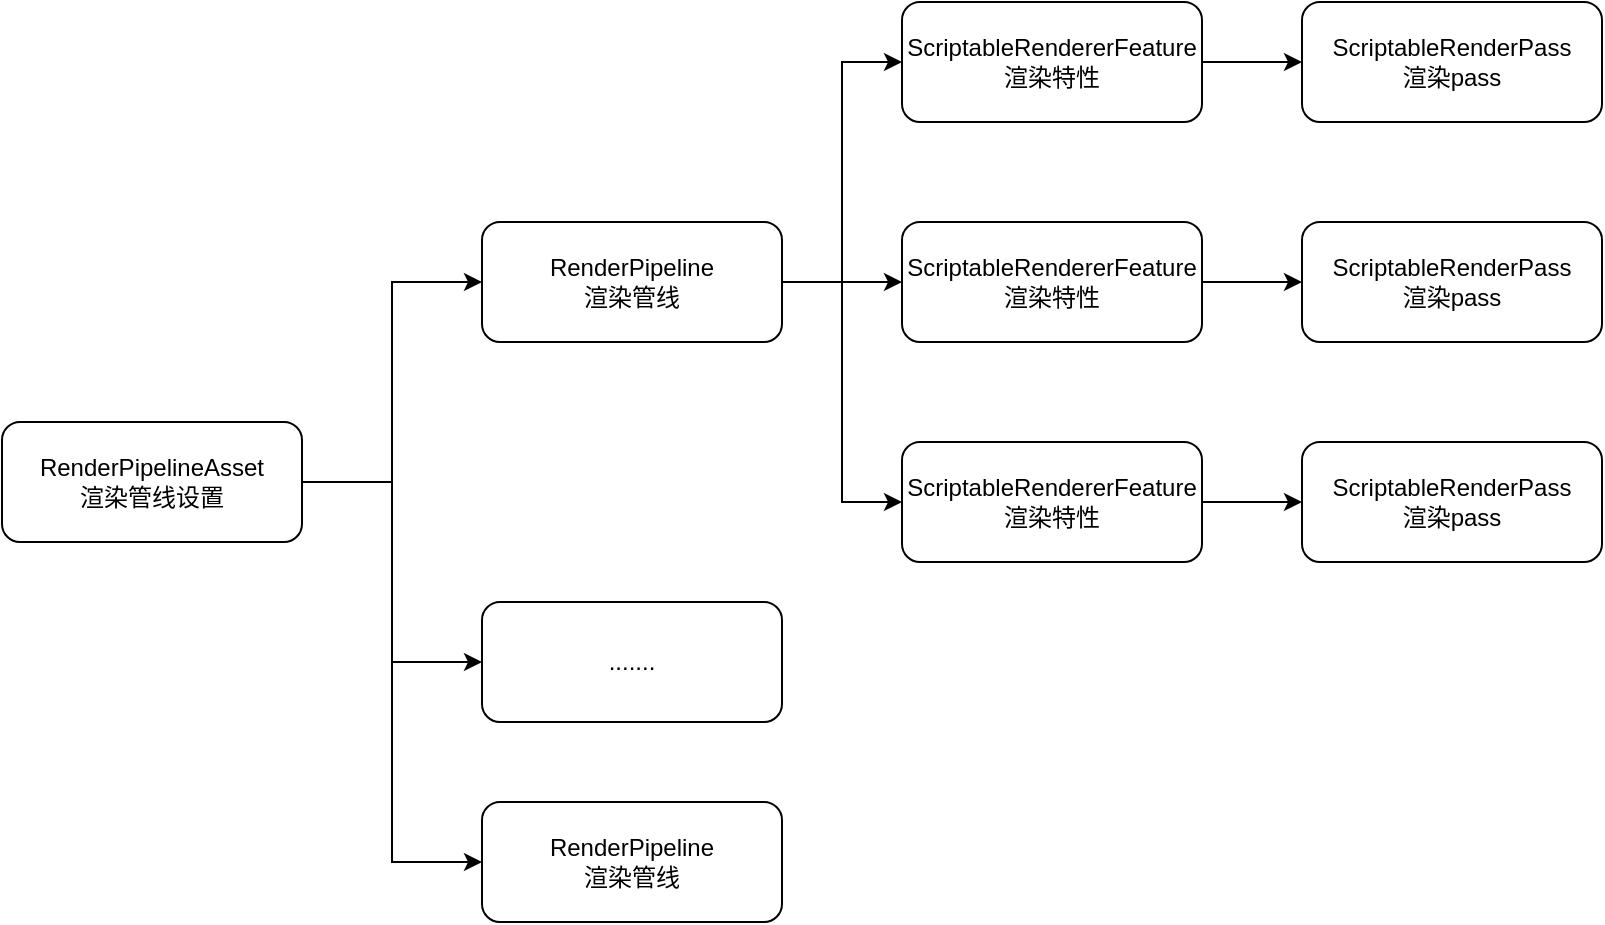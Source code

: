 <mxfile version="13.0.3" type="device"><diagram id="SGyZz1Ks1IA78aZ6AqLa" name="Page-1"><mxGraphModel dx="1124" dy="686" grid="1" gridSize="10" guides="1" tooltips="1" connect="1" arrows="1" fold="1" page="1" pageScale="1" pageWidth="827" pageHeight="1169" math="0" shadow="0"><root><mxCell id="0"/><mxCell id="1" parent="0"/><mxCell id="lUanvAjZ7VzjlBzjEr3x-6" style="edgeStyle=orthogonalEdgeStyle;rounded=0;orthogonalLoop=1;jettySize=auto;html=1;entryX=0;entryY=0.5;entryDx=0;entryDy=0;" edge="1" parent="1" source="lUanvAjZ7VzjlBzjEr3x-1" target="lUanvAjZ7VzjlBzjEr3x-2"><mxGeometry relative="1" as="geometry"/></mxCell><mxCell id="lUanvAjZ7VzjlBzjEr3x-7" style="edgeStyle=orthogonalEdgeStyle;rounded=0;orthogonalLoop=1;jettySize=auto;html=1;entryX=0;entryY=0.5;entryDx=0;entryDy=0;" edge="1" parent="1" source="lUanvAjZ7VzjlBzjEr3x-1" target="lUanvAjZ7VzjlBzjEr3x-5"><mxGeometry relative="1" as="geometry"/></mxCell><mxCell id="lUanvAjZ7VzjlBzjEr3x-8" style="edgeStyle=orthogonalEdgeStyle;rounded=0;orthogonalLoop=1;jettySize=auto;html=1;entryX=0;entryY=0.5;entryDx=0;entryDy=0;" edge="1" parent="1" source="lUanvAjZ7VzjlBzjEr3x-1" target="lUanvAjZ7VzjlBzjEr3x-4"><mxGeometry relative="1" as="geometry"/></mxCell><mxCell id="lUanvAjZ7VzjlBzjEr3x-1" value="RenderPipelineAsset&lt;br&gt;渲染管线设置" style="rounded=1;whiteSpace=wrap;html=1;" vertex="1" parent="1"><mxGeometry x="60" y="270" width="150" height="60" as="geometry"/></mxCell><mxCell id="lUanvAjZ7VzjlBzjEr3x-18" style="edgeStyle=orthogonalEdgeStyle;rounded=0;orthogonalLoop=1;jettySize=auto;html=1;entryX=0;entryY=0.5;entryDx=0;entryDy=0;" edge="1" parent="1" source="lUanvAjZ7VzjlBzjEr3x-2" target="lUanvAjZ7VzjlBzjEr3x-9"><mxGeometry relative="1" as="geometry"/></mxCell><mxCell id="lUanvAjZ7VzjlBzjEr3x-19" style="edgeStyle=orthogonalEdgeStyle;rounded=0;orthogonalLoop=1;jettySize=auto;html=1;entryX=0;entryY=0.5;entryDx=0;entryDy=0;" edge="1" parent="1" source="lUanvAjZ7VzjlBzjEr3x-2" target="lUanvAjZ7VzjlBzjEr3x-16"><mxGeometry relative="1" as="geometry"/></mxCell><mxCell id="lUanvAjZ7VzjlBzjEr3x-20" style="edgeStyle=orthogonalEdgeStyle;rounded=0;orthogonalLoop=1;jettySize=auto;html=1;entryX=0;entryY=0.5;entryDx=0;entryDy=0;" edge="1" parent="1" source="lUanvAjZ7VzjlBzjEr3x-2" target="lUanvAjZ7VzjlBzjEr3x-13"><mxGeometry relative="1" as="geometry"/></mxCell><mxCell id="lUanvAjZ7VzjlBzjEr3x-2" value="RenderPipeline&lt;br&gt;渲染管线" style="rounded=1;whiteSpace=wrap;html=1;" vertex="1" parent="1"><mxGeometry x="300" y="170" width="150" height="60" as="geometry"/></mxCell><mxCell id="lUanvAjZ7VzjlBzjEr3x-4" value="RenderPipeline&lt;br&gt;渲染管线" style="rounded=1;whiteSpace=wrap;html=1;" vertex="1" parent="1"><mxGeometry x="300" y="460" width="150" height="60" as="geometry"/></mxCell><mxCell id="lUanvAjZ7VzjlBzjEr3x-5" value="......." style="rounded=1;whiteSpace=wrap;html=1;" vertex="1" parent="1"><mxGeometry x="300" y="360" width="150" height="60" as="geometry"/></mxCell><mxCell id="lUanvAjZ7VzjlBzjEr3x-11" style="edgeStyle=orthogonalEdgeStyle;rounded=0;orthogonalLoop=1;jettySize=auto;html=1;entryX=0;entryY=0.5;entryDx=0;entryDy=0;" edge="1" parent="1" source="lUanvAjZ7VzjlBzjEr3x-9" target="lUanvAjZ7VzjlBzjEr3x-10"><mxGeometry relative="1" as="geometry"/></mxCell><mxCell id="lUanvAjZ7VzjlBzjEr3x-9" value="ScriptableRendererFeature&lt;br&gt;渲染特性" style="rounded=1;whiteSpace=wrap;html=1;" vertex="1" parent="1"><mxGeometry x="510" y="60" width="150" height="60" as="geometry"/></mxCell><mxCell id="lUanvAjZ7VzjlBzjEr3x-10" value="ScriptableRenderPass&lt;br&gt;渲染pass" style="rounded=1;whiteSpace=wrap;html=1;" vertex="1" parent="1"><mxGeometry x="710" y="60" width="150" height="60" as="geometry"/></mxCell><mxCell id="lUanvAjZ7VzjlBzjEr3x-12" style="edgeStyle=orthogonalEdgeStyle;rounded=0;orthogonalLoop=1;jettySize=auto;html=1;entryX=0;entryY=0.5;entryDx=0;entryDy=0;" edge="1" parent="1" source="lUanvAjZ7VzjlBzjEr3x-13" target="lUanvAjZ7VzjlBzjEr3x-14"><mxGeometry relative="1" as="geometry"/></mxCell><mxCell id="lUanvAjZ7VzjlBzjEr3x-13" value="ScriptableRendererFeature&lt;br&gt;渲染特性" style="rounded=1;whiteSpace=wrap;html=1;" vertex="1" parent="1"><mxGeometry x="510" y="280" width="150" height="60" as="geometry"/></mxCell><mxCell id="lUanvAjZ7VzjlBzjEr3x-14" value="ScriptableRenderPass&lt;br&gt;渲染pass" style="rounded=1;whiteSpace=wrap;html=1;" vertex="1" parent="1"><mxGeometry x="710" y="280" width="150" height="60" as="geometry"/></mxCell><mxCell id="lUanvAjZ7VzjlBzjEr3x-15" style="edgeStyle=orthogonalEdgeStyle;rounded=0;orthogonalLoop=1;jettySize=auto;html=1;entryX=0;entryY=0.5;entryDx=0;entryDy=0;" edge="1" parent="1" source="lUanvAjZ7VzjlBzjEr3x-16" target="lUanvAjZ7VzjlBzjEr3x-17"><mxGeometry relative="1" as="geometry"/></mxCell><mxCell id="lUanvAjZ7VzjlBzjEr3x-16" value="ScriptableRendererFeature&lt;br&gt;渲染特性" style="rounded=1;whiteSpace=wrap;html=1;" vertex="1" parent="1"><mxGeometry x="510" y="170" width="150" height="60" as="geometry"/></mxCell><mxCell id="lUanvAjZ7VzjlBzjEr3x-17" value="ScriptableRenderPass&lt;br&gt;渲染pass" style="rounded=1;whiteSpace=wrap;html=1;" vertex="1" parent="1"><mxGeometry x="710" y="170" width="150" height="60" as="geometry"/></mxCell></root></mxGraphModel></diagram></mxfile>